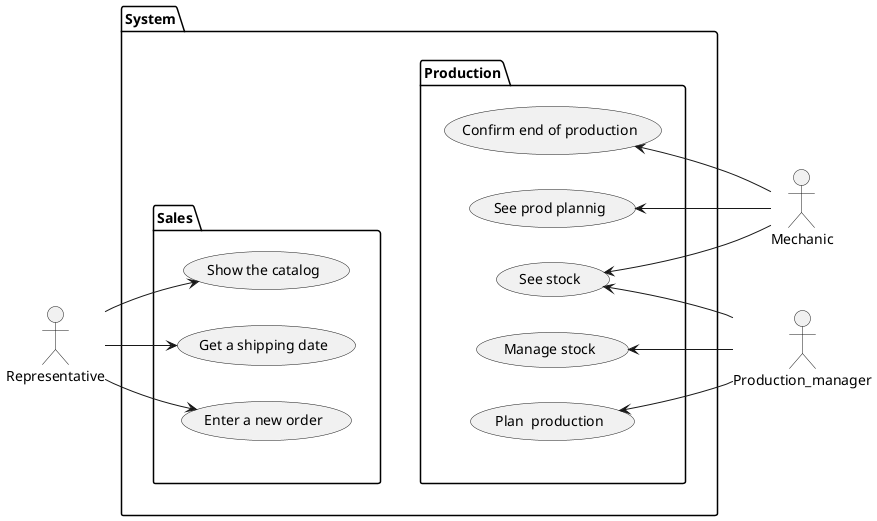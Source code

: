 @startuml Prototype

left to right direction

:Representative:
:Production_manager:
:Mechanic:

Package System{
	left to right direction
	Package Sales{
		(Show the catalog) as (uc1)
		(Get a shipping date) as (uc6)
		(Enter a new order) as (uc5)
	}

	Package Production{
		(See prod plannig) as (uc2)
		(See stock) as (uc3)
		(Confirm end of production) as (uc4)
		(Plan  production) as (uc8)
		(Manage stock) as (uc9)
	}
}

uc3 <-- Production_manager
uc8 <-- Production_manager
uc9 <-- Production_manager
uc2 <-- Mechanic 
uc3 <-- Mechanic 
uc4 <-- Mechanic 
Representative --> uc1
Representative --> uc5
Representative --> uc6

Sales -[hidden]-> Production

@enduml